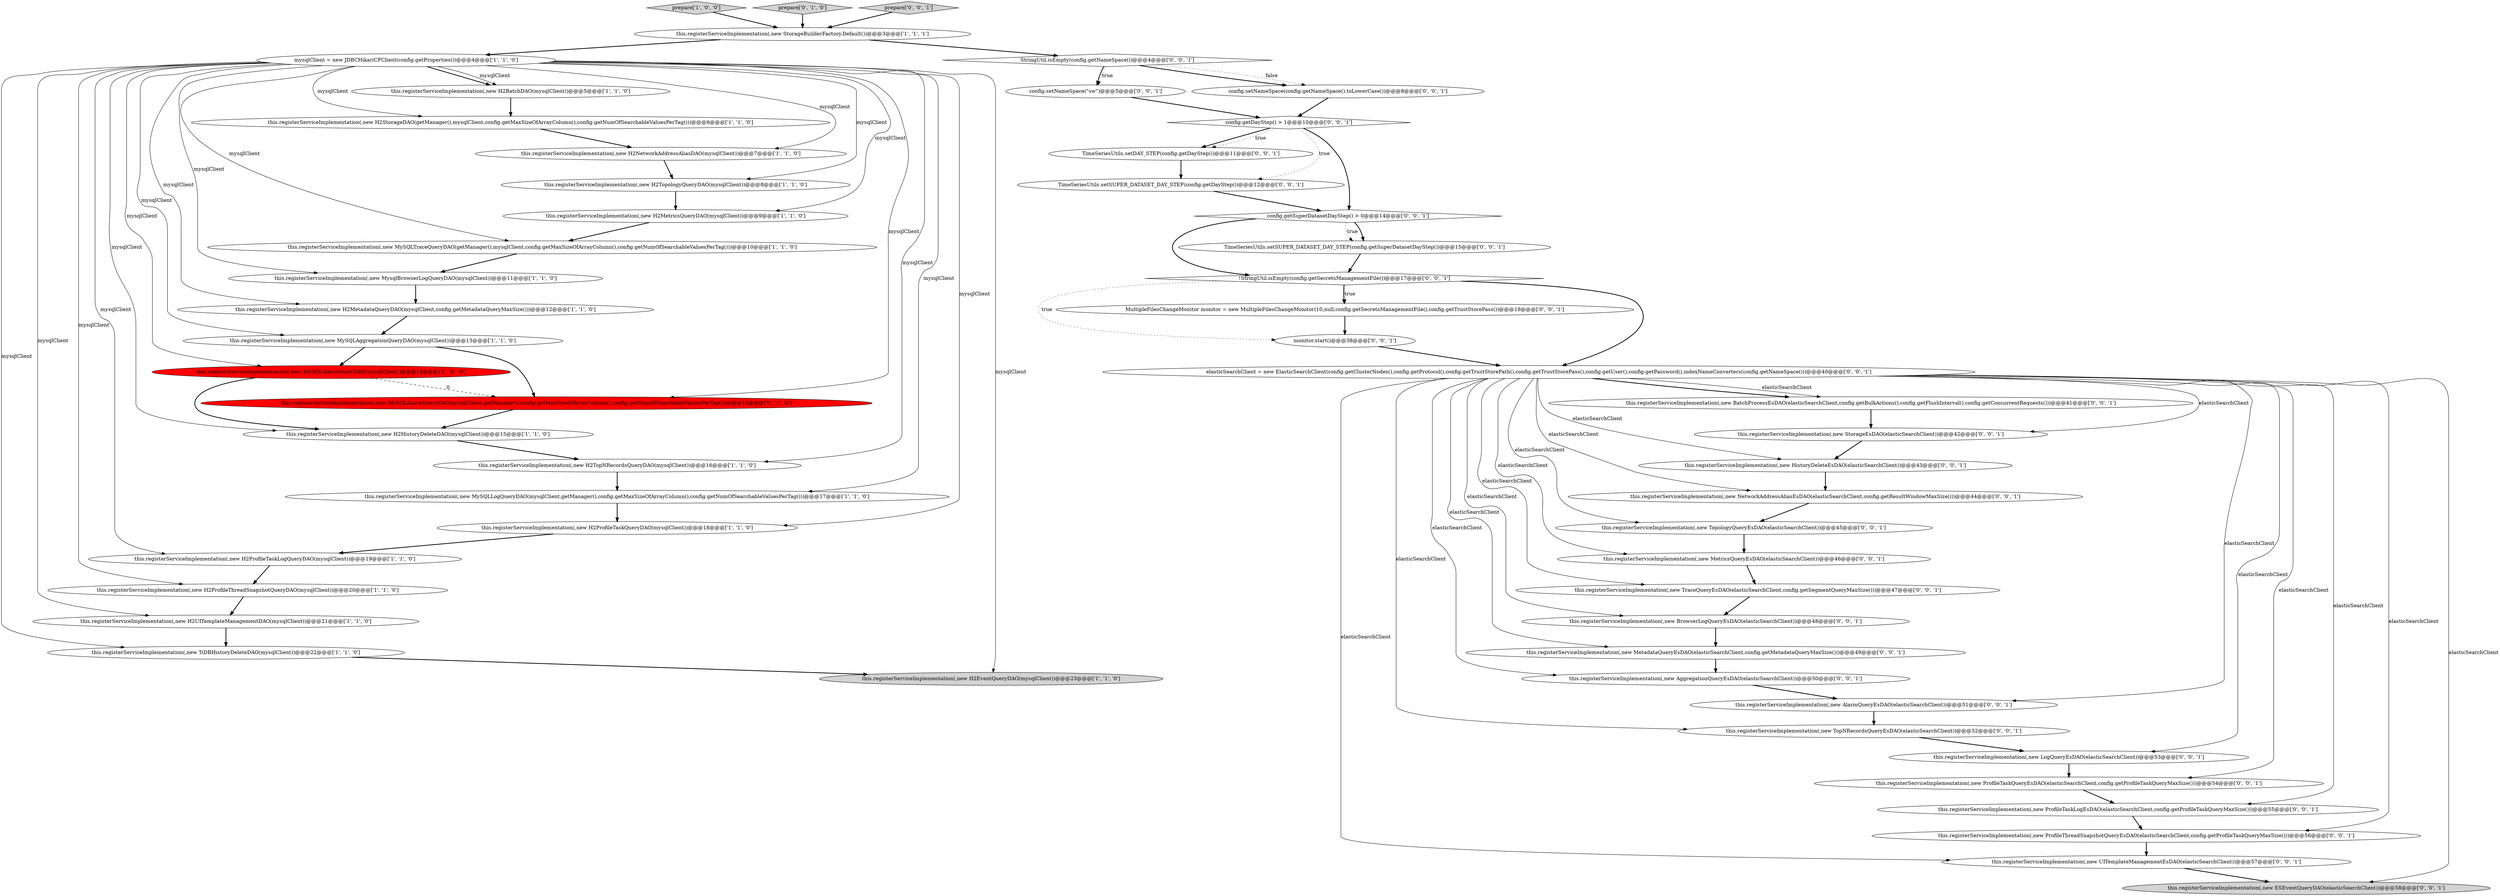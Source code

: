digraph {
20 [style = filled, label = "prepare['1', '0', '0']", fillcolor = lightgray, shape = diamond image = "AAA0AAABBB1BBB"];
4 [style = filled, label = "this.registerServiceImplementation(,new MySQLLogQueryDAO(mysqlClient,getManager(),config.getMaxSizeOfArrayColumn(),config.getNumOfSearchableValuesPerTag()))@@@17@@@['1', '1', '0']", fillcolor = white, shape = ellipse image = "AAA0AAABBB1BBB"];
31 [style = filled, label = "TimeSeriesUtils.setDAY_STEP(config.getDayStep())@@@11@@@['0', '0', '1']", fillcolor = white, shape = ellipse image = "AAA0AAABBB3BBB"];
38 [style = filled, label = "this.registerServiceImplementation(,new BatchProcessEsDAO(elasticSearchClient,config.getBulkActions(),config.getFlushInterval(),config.getConcurrentRequests()))@@@41@@@['0', '0', '1']", fillcolor = white, shape = ellipse image = "AAA0AAABBB3BBB"];
52 [style = filled, label = "config.getSuperDatasetDayStep() > 0@@@14@@@['0', '0', '1']", fillcolor = white, shape = diamond image = "AAA0AAABBB3BBB"];
9 [style = filled, label = "this.registerServiceImplementation(,new MySQLTraceQueryDAO(getManager(),mysqlClient,config.getMaxSizeOfArrayColumn(),config.getNumOfSearchableValuesPerTag()))@@@10@@@['1', '1', '0']", fillcolor = white, shape = ellipse image = "AAA0AAABBB1BBB"];
22 [style = filled, label = "prepare['0', '1', '0']", fillcolor = lightgray, shape = diamond image = "AAA0AAABBB2BBB"];
5 [style = filled, label = "this.registerServiceImplementation(,new H2StorageDAO(getManager(),mysqlClient,config.getMaxSizeOfArrayColumn(),config.getNumOfSearchableValuesPerTag()))@@@6@@@['1', '1', '0']", fillcolor = white, shape = ellipse image = "AAA0AAABBB1BBB"];
7 [style = filled, label = "this.registerServiceImplementation(,new H2MetricsQueryDAO(mysqlClient))@@@9@@@['1', '1', '0']", fillcolor = white, shape = ellipse image = "AAA0AAABBB1BBB"];
26 [style = filled, label = "this.registerServiceImplementation(,new MetricsQueryEsDAO(elasticSearchClient))@@@46@@@['0', '0', '1']", fillcolor = white, shape = ellipse image = "AAA0AAABBB3BBB"];
15 [style = filled, label = "this.registerServiceImplementation(,new H2TopNRecordsQueryDAO(mysqlClient))@@@16@@@['1', '1', '0']", fillcolor = white, shape = ellipse image = "AAA0AAABBB1BBB"];
32 [style = filled, label = "this.registerServiceImplementation(,new TraceQueryEsDAO(elasticSearchClient,config.getSegmentQueryMaxSize()))@@@47@@@['0', '0', '1']", fillcolor = white, shape = ellipse image = "AAA0AAABBB3BBB"];
51 [style = filled, label = "this.registerServiceImplementation(,new AlarmQueryEsDAO(elasticSearchClient))@@@51@@@['0', '0', '1']", fillcolor = white, shape = ellipse image = "AAA0AAABBB3BBB"];
46 [style = filled, label = "this.registerServiceImplementation(,new BrowserLogQueryEsDAO(elasticSearchClient))@@@48@@@['0', '0', '1']", fillcolor = white, shape = ellipse image = "AAA0AAABBB3BBB"];
29 [style = filled, label = "this.registerServiceImplementation(,new HistoryDeleteEsDAO(elasticSearchClient))@@@43@@@['0', '0', '1']", fillcolor = white, shape = ellipse image = "AAA0AAABBB3BBB"];
17 [style = filled, label = "this.registerServiceImplementation(,new H2MetadataQueryDAO(mysqlClient,config.getMetadataQueryMaxSize()))@@@12@@@['1', '1', '0']", fillcolor = white, shape = ellipse image = "AAA0AAABBB1BBB"];
24 [style = filled, label = "config.setNameSpace(\"sw\")@@@5@@@['0', '0', '1']", fillcolor = white, shape = ellipse image = "AAA0AAABBB3BBB"];
21 [style = filled, label = "this.registerServiceImplementation(,new StorageBuilderFactory.Default())@@@3@@@['1', '1', '1']", fillcolor = white, shape = ellipse image = "AAA0AAABBB1BBB"];
12 [style = filled, label = "this.registerServiceImplementation(,new MySQLAggregationQueryDAO(mysqlClient))@@@13@@@['1', '1', '0']", fillcolor = white, shape = ellipse image = "AAA0AAABBB1BBB"];
43 [style = filled, label = "!StringUtil.isEmpty(config.getSecretsManagementFile())@@@17@@@['0', '0', '1']", fillcolor = white, shape = diamond image = "AAA0AAABBB3BBB"];
47 [style = filled, label = "this.registerServiceImplementation(,new AggregationQueryEsDAO(elasticSearchClient))@@@50@@@['0', '0', '1']", fillcolor = white, shape = ellipse image = "AAA0AAABBB3BBB"];
6 [style = filled, label = "this.registerServiceImplementation(,new H2BatchDAO(mysqlClient))@@@5@@@['1', '1', '0']", fillcolor = white, shape = ellipse image = "AAA0AAABBB1BBB"];
10 [style = filled, label = "this.registerServiceImplementation(,new H2ProfileTaskLogQueryDAO(mysqlClient))@@@19@@@['1', '1', '0']", fillcolor = white, shape = ellipse image = "AAA0AAABBB1BBB"];
35 [style = filled, label = "monitor.start()@@@38@@@['0', '0', '1']", fillcolor = white, shape = ellipse image = "AAA0AAABBB3BBB"];
14 [style = filled, label = "this.registerServiceImplementation(,new H2UITemplateManagementDAO(mysqlClient))@@@21@@@['1', '1', '0']", fillcolor = white, shape = ellipse image = "AAA0AAABBB1BBB"];
25 [style = filled, label = "this.registerServiceImplementation(,new UITemplateManagementEsDAO(elasticSearchClient))@@@57@@@['0', '0', '1']", fillcolor = white, shape = ellipse image = "AAA0AAABBB3BBB"];
33 [style = filled, label = "this.registerServiceImplementation(,new NetworkAddressAliasEsDAO(elasticSearchClient,config.getResultWindowMaxSize()))@@@44@@@['0', '0', '1']", fillcolor = white, shape = ellipse image = "AAA0AAABBB3BBB"];
54 [style = filled, label = "TimeSeriesUtils.setSUPER_DATASET_DAY_STEP(config.getDayStep())@@@12@@@['0', '0', '1']", fillcolor = white, shape = ellipse image = "AAA0AAABBB3BBB"];
1 [style = filled, label = "this.registerServiceImplementation(,new H2NetworkAddressAliasDAO(mysqlClient))@@@7@@@['1', '1', '0']", fillcolor = white, shape = ellipse image = "AAA0AAABBB1BBB"];
8 [style = filled, label = "this.registerServiceImplementation(,new H2HistoryDeleteDAO(mysqlClient))@@@15@@@['1', '1', '0']", fillcolor = white, shape = ellipse image = "AAA0AAABBB1BBB"];
11 [style = filled, label = "this.registerServiceImplementation(,new TiDBHistoryDeleteDAO(mysqlClient))@@@22@@@['1', '1', '0']", fillcolor = white, shape = ellipse image = "AAA0AAABBB1BBB"];
41 [style = filled, label = "this.registerServiceImplementation(,new TopologyQueryEsDAO(elasticSearchClient))@@@45@@@['0', '0', '1']", fillcolor = white, shape = ellipse image = "AAA0AAABBB3BBB"];
16 [style = filled, label = "mysqlClient = new JDBCHikariCPClient(config.getProperties())@@@4@@@['1', '1', '0']", fillcolor = white, shape = ellipse image = "AAA0AAABBB1BBB"];
44 [style = filled, label = "this.registerServiceImplementation(,new LogQueryEsDAO(elasticSearchClient))@@@53@@@['0', '0', '1']", fillcolor = white, shape = ellipse image = "AAA0AAABBB3BBB"];
18 [style = filled, label = "this.registerServiceImplementation(,new H2ProfileThreadSnapshotQueryDAO(mysqlClient))@@@20@@@['1', '1', '0']", fillcolor = white, shape = ellipse image = "AAA0AAABBB1BBB"];
2 [style = filled, label = "this.registerServiceImplementation(,new MysqlBrowserLogQueryDAO(mysqlClient))@@@11@@@['1', '1', '0']", fillcolor = white, shape = ellipse image = "AAA0AAABBB1BBB"];
13 [style = filled, label = "this.registerServiceImplementation(,new MySQLAlarmQueryDAO(mysqlClient))@@@14@@@['1', '0', '0']", fillcolor = red, shape = ellipse image = "AAA1AAABBB1BBB"];
34 [style = filled, label = "StringUtil.isEmpty(config.getNameSpace())@@@4@@@['0', '0', '1']", fillcolor = white, shape = diamond image = "AAA0AAABBB3BBB"];
3 [style = filled, label = "this.registerServiceImplementation(,new H2TopologyQueryDAO(mysqlClient))@@@8@@@['1', '1', '0']", fillcolor = white, shape = ellipse image = "AAA0AAABBB1BBB"];
28 [style = filled, label = "this.registerServiceImplementation(,new ProfileTaskLogEsDAO(elasticSearchClient,config.getProfileTaskQueryMaxSize()))@@@55@@@['0', '0', '1']", fillcolor = white, shape = ellipse image = "AAA0AAABBB3BBB"];
45 [style = filled, label = "prepare['0', '0', '1']", fillcolor = lightgray, shape = diamond image = "AAA0AAABBB3BBB"];
39 [style = filled, label = "this.registerServiceImplementation(,new ProfileThreadSnapshotQueryEsDAO(elasticSearchClient,config.getProfileTaskQueryMaxSize()))@@@56@@@['0', '0', '1']", fillcolor = white, shape = ellipse image = "AAA0AAABBB3BBB"];
53 [style = filled, label = "this.registerServiceImplementation(,new ProfileTaskQueryEsDAO(elasticSearchClient,config.getProfileTaskQueryMaxSize()))@@@54@@@['0', '0', '1']", fillcolor = white, shape = ellipse image = "AAA0AAABBB3BBB"];
19 [style = filled, label = "this.registerServiceImplementation(,new H2EventQueryDAO(mysqlClient))@@@23@@@['1', '1', '0']", fillcolor = lightgray, shape = ellipse image = "AAA0AAABBB1BBB"];
27 [style = filled, label = "this.registerServiceImplementation(,new MetadataQueryEsDAO(elasticSearchClient,config.getMetadataQueryMaxSize()))@@@49@@@['0', '0', '1']", fillcolor = white, shape = ellipse image = "AAA0AAABBB3BBB"];
50 [style = filled, label = "this.registerServiceImplementation(,new StorageEsDAO(elasticSearchClient))@@@42@@@['0', '0', '1']", fillcolor = white, shape = ellipse image = "AAA0AAABBB3BBB"];
42 [style = filled, label = "TimeSeriesUtils.setSUPER_DATASET_DAY_STEP(config.getSuperDatasetDayStep())@@@15@@@['0', '0', '1']", fillcolor = white, shape = ellipse image = "AAA0AAABBB3BBB"];
37 [style = filled, label = "MultipleFilesChangeMonitor monitor = new MultipleFilesChangeMonitor(10,null,config.getSecretsManagementFile(),config.getTrustStorePass())@@@18@@@['0', '0', '1']", fillcolor = white, shape = ellipse image = "AAA0AAABBB3BBB"];
36 [style = filled, label = "this.registerServiceImplementation(,new TopNRecordsQueryEsDAO(elasticSearchClient))@@@52@@@['0', '0', '1']", fillcolor = white, shape = ellipse image = "AAA0AAABBB3BBB"];
0 [style = filled, label = "this.registerServiceImplementation(,new H2ProfileTaskQueryDAO(mysqlClient))@@@18@@@['1', '1', '0']", fillcolor = white, shape = ellipse image = "AAA0AAABBB1BBB"];
48 [style = filled, label = "config.getDayStep() > 1@@@10@@@['0', '0', '1']", fillcolor = white, shape = diamond image = "AAA0AAABBB3BBB"];
23 [style = filled, label = "this.registerServiceImplementation(,new MySQLAlarmQueryDAO(mysqlClient,getManager(),config.getMaxSizeOfArrayColumn(),config.getNumOfSearchableValuesPerTag()))@@@14@@@['0', '1', '0']", fillcolor = red, shape = ellipse image = "AAA1AAABBB2BBB"];
40 [style = filled, label = "config.setNameSpace(config.getNameSpace().toLowerCase())@@@8@@@['0', '0', '1']", fillcolor = white, shape = ellipse image = "AAA0AAABBB3BBB"];
49 [style = filled, label = "this.registerServiceImplementation(,new ESEventQueryDAO(elasticSearchClient))@@@58@@@['0', '0', '1']", fillcolor = lightgray, shape = ellipse image = "AAA0AAABBB3BBB"];
30 [style = filled, label = "elasticSearchClient = new ElasticSearchClient(config.getClusterNodes(),config.getProtocol(),config.getTrustStorePath(),config.getTrustStorePass(),config.getUser(),config.getPassword(),indexNameConverters(config.getNameSpace()))@@@40@@@['0', '0', '1']", fillcolor = white, shape = ellipse image = "AAA0AAABBB3BBB"];
25->49 [style = bold, label=""];
30->46 [style = solid, label="elasticSearchClient"];
16->8 [style = solid, label="mysqlClient"];
43->35 [style = dotted, label="true"];
44->53 [style = bold, label=""];
13->23 [style = dashed, label="0"];
16->23 [style = solid, label="mysqlClient"];
7->9 [style = bold, label=""];
38->50 [style = bold, label=""];
48->52 [style = bold, label=""];
34->24 [style = bold, label=""];
16->14 [style = solid, label="mysqlClient"];
30->32 [style = solid, label="elasticSearchClient"];
47->51 [style = bold, label=""];
21->16 [style = bold, label=""];
30->26 [style = solid, label="elasticSearchClient"];
16->12 [style = solid, label="mysqlClient"];
14->11 [style = bold, label=""];
48->54 [style = dotted, label="true"];
54->52 [style = bold, label=""];
50->29 [style = bold, label=""];
30->39 [style = solid, label="elasticSearchClient"];
16->19 [style = solid, label="mysqlClient"];
16->10 [style = solid, label="mysqlClient"];
26->32 [style = bold, label=""];
30->28 [style = solid, label="elasticSearchClient"];
36->44 [style = bold, label=""];
9->2 [style = bold, label=""];
16->6 [style = bold, label=""];
33->41 [style = bold, label=""];
16->15 [style = solid, label="mysqlClient"];
30->38 [style = solid, label="elasticSearchClient"];
23->8 [style = bold, label=""];
16->5 [style = solid, label="mysqlClient"];
4->0 [style = bold, label=""];
30->47 [style = solid, label="elasticSearchClient"];
5->1 [style = bold, label=""];
52->42 [style = bold, label=""];
16->9 [style = solid, label="mysqlClient"];
3->7 [style = bold, label=""];
34->40 [style = dotted, label="false"];
45->21 [style = bold, label=""];
39->25 [style = bold, label=""];
27->47 [style = bold, label=""];
16->18 [style = solid, label="mysqlClient"];
30->36 [style = solid, label="elasticSearchClient"];
30->53 [style = solid, label="elasticSearchClient"];
2->17 [style = bold, label=""];
10->18 [style = bold, label=""];
8->15 [style = bold, label=""];
32->46 [style = bold, label=""];
34->40 [style = bold, label=""];
30->44 [style = solid, label="elasticSearchClient"];
34->24 [style = dotted, label="true"];
28->39 [style = bold, label=""];
16->1 [style = solid, label="mysqlClient"];
16->2 [style = solid, label="mysqlClient"];
21->34 [style = bold, label=""];
1->3 [style = bold, label=""];
52->42 [style = dotted, label="true"];
16->0 [style = solid, label="mysqlClient"];
30->41 [style = solid, label="elasticSearchClient"];
30->27 [style = solid, label="elasticSearchClient"];
16->4 [style = solid, label="mysqlClient"];
48->31 [style = bold, label=""];
30->51 [style = solid, label="elasticSearchClient"];
12->13 [style = bold, label=""];
6->5 [style = bold, label=""];
52->43 [style = bold, label=""];
16->3 [style = solid, label="mysqlClient"];
17->12 [style = bold, label=""];
51->36 [style = bold, label=""];
16->7 [style = solid, label="mysqlClient"];
30->50 [style = solid, label="elasticSearchClient"];
37->35 [style = bold, label=""];
35->30 [style = bold, label=""];
53->28 [style = bold, label=""];
16->13 [style = solid, label="mysqlClient"];
31->54 [style = bold, label=""];
30->38 [style = bold, label=""];
16->11 [style = solid, label="mysqlClient"];
42->43 [style = bold, label=""];
40->48 [style = bold, label=""];
16->17 [style = solid, label="mysqlClient"];
48->31 [style = dotted, label="true"];
22->21 [style = bold, label=""];
43->37 [style = bold, label=""];
11->19 [style = bold, label=""];
43->30 [style = bold, label=""];
16->6 [style = solid, label="mysqlClient"];
30->33 [style = solid, label="elasticSearchClient"];
30->29 [style = solid, label="elasticSearchClient"];
20->21 [style = bold, label=""];
0->10 [style = bold, label=""];
29->33 [style = bold, label=""];
43->37 [style = dotted, label="true"];
46->27 [style = bold, label=""];
15->4 [style = bold, label=""];
30->49 [style = solid, label="elasticSearchClient"];
12->23 [style = bold, label=""];
41->26 [style = bold, label=""];
13->8 [style = bold, label=""];
30->25 [style = solid, label="elasticSearchClient"];
18->14 [style = bold, label=""];
24->48 [style = bold, label=""];
}
